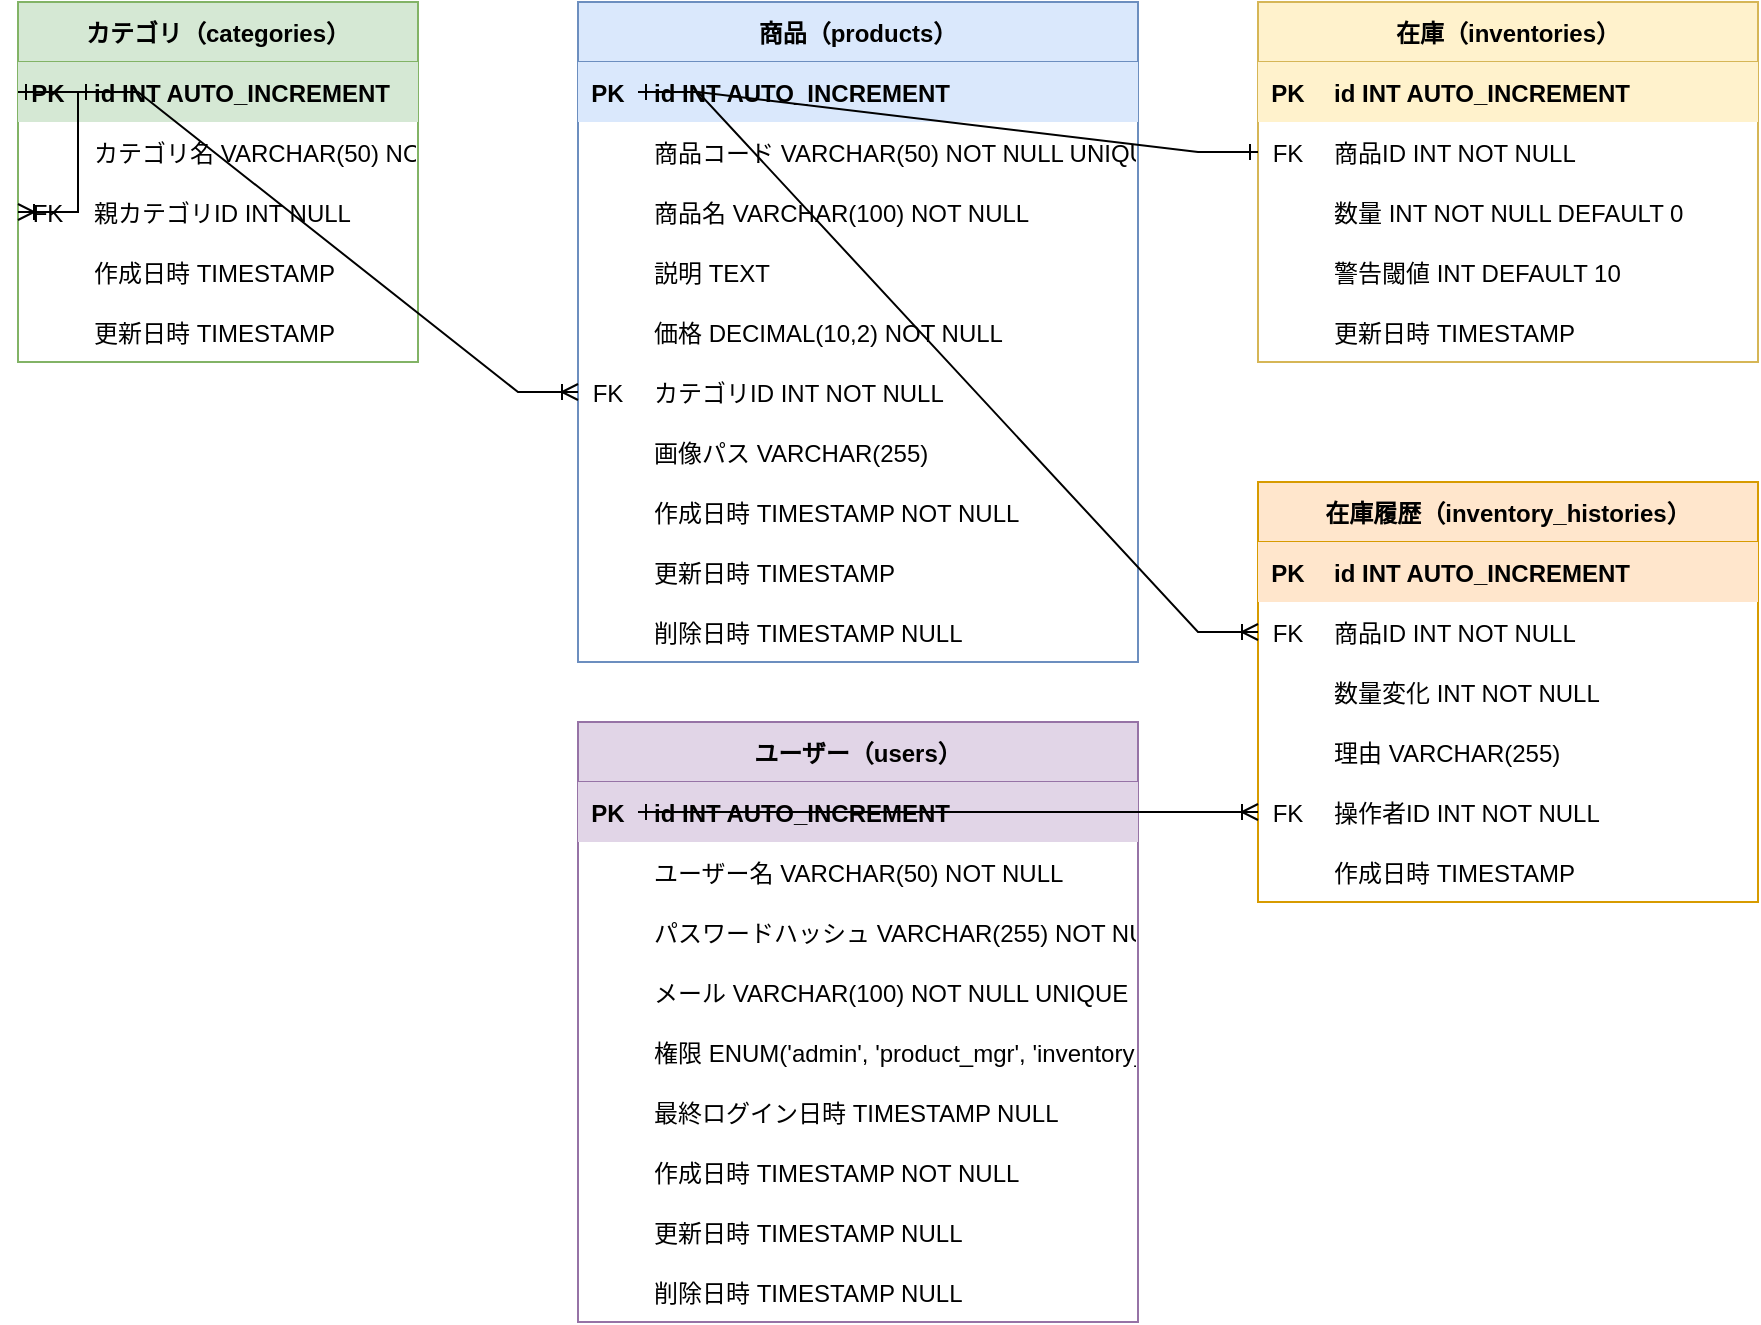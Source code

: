 <mxfile version="21.6.6">
  <diagram id="R2lEEEUBdFMjLlhIrx00" name="商品管理システム ER図">
    <mxGraphModel dx="1422" dy="800" grid="1" gridSize="10" guides="1" tooltips="1" connect="1" arrows="1" fold="1" page="1" pageScale="1" pageWidth="1169" pageHeight="827" math="0" shadow="0" extFonts="Permanent Marker^https://fonts.googleapis.com/css?family=Permanent+Marker">
      <root>
        <mxCell id="0" />
        <mxCell id="1" parent="0" />
        
        <!-- 商品テーブル -->
        <mxCell id="products" value="商品（products）" style="shape=table;startSize=30;container=1;collapsible=1;childLayout=tableLayout;fixedRows=1;rowLines=0;fontStyle=1;align=center;resizeLast=1;fillColor=#dae8fc;strokeColor=#6c8ebf;" parent="1" vertex="1">
          <mxGeometry x="360" y="80" width="280" height="330" as="geometry" />
        </mxCell>
        <mxCell id="products-pk" value="PK" style="shape=partialRectangle;connectable=0;fillColor=#dae8fc;top=0;left=0;bottom=0;right=0;fontStyle=1;overflow=hidden;strokeColor=#6c8ebf;" parent="products" vertex="1">
          <mxGeometry y="30" width="30" height="30" as="geometry" />
        </mxCell>
        <mxCell id="products-id" value="id INT AUTO_INCREMENT" style="shape=partialRectangle;connectable=0;fillColor=#dae8fc;top=0;left=0;bottom=0;right=0;align=left;spacingLeft=6;fontStyle=1;overflow=hidden;strokeColor=#6c8ebf;" parent="products" vertex="1">
          <mxGeometry x="30" y="30" width="250" height="30" as="geometry" />
        </mxCell>
        <mxCell id="products-code-row" value="" style="shape=partialRectangle;connectable=0;fillColor=none;top=0;left=0;bottom=0;right=0;overflow=hidden;" parent="products" vertex="1">
          <mxGeometry y="60" width="30" height="30" as="geometry" />
        </mxCell>
        <mxCell id="products-code" value="商品コード VARCHAR(50) NOT NULL UNIQUE" style="shape=partialRectangle;connectable=0;fillColor=none;top=0;left=0;bottom=0;right=0;align=left;spacingLeft=6;overflow=hidden;" parent="products" vertex="1">
          <mxGeometry x="30" y="60" width="250" height="30" as="geometry" />
        </mxCell>
        <mxCell id="products-name-row" value="" style="shape=partialRectangle;connectable=0;fillColor=none;top=0;left=0;bottom=0;right=0;overflow=hidden;" parent="products" vertex="1">
          <mxGeometry y="90" width="30" height="30" as="geometry" />
        </mxCell>
        <mxCell id="products-name" value="商品名 VARCHAR(100) NOT NULL" style="shape=partialRectangle;connectable=0;fillColor=none;top=0;left=0;bottom=0;right=0;align=left;spacingLeft=6;overflow=hidden;" parent="products" vertex="1">
          <mxGeometry x="30" y="90" width="250" height="30" as="geometry" />
        </mxCell>
        <mxCell id="products-desc-row" value="" style="shape=partialRectangle;connectable=0;fillColor=none;top=0;left=0;bottom=0;right=0;overflow=hidden;" parent="products" vertex="1">
          <mxGeometry y="120" width="30" height="30" as="geometry" />
        </mxCell>
        <mxCell id="products-desc" value="説明 TEXT" style="shape=partialRectangle;connectable=0;fillColor=none;top=0;left=0;bottom=0;right=0;align=left;spacingLeft=6;overflow=hidden;" parent="products" vertex="1">
          <mxGeometry x="30" y="120" width="250" height="30" as="geometry" />
        </mxCell>
        <mxCell id="products-price-row" value="" style="shape=partialRectangle;connectable=0;fillColor=none;top=0;left=0;bottom=0;right=0;overflow=hidden;" parent="products" vertex="1">
          <mxGeometry y="150" width="30" height="30" as="geometry" />
        </mxCell>
        <mxCell id="products-price" value="価格 DECIMAL(10,2) NOT NULL" style="shape=partialRectangle;connectable=0;fillColor=none;top=0;left=0;bottom=0;right=0;align=left;spacingLeft=6;overflow=hidden;" parent="products" vertex="1">
          <mxGeometry x="30" y="150" width="250" height="30" as="geometry" />
        </mxCell>
        <mxCell id="products-category-row" value="FK" style="shape=partialRectangle;connectable=0;fillColor=none;top=0;left=0;bottom=0;right=0;overflow=hidden;" parent="products" vertex="1">
          <mxGeometry y="180" width="30" height="30" as="geometry" />
        </mxCell>
        <mxCell id="products-category" value="カテゴリID INT NOT NULL" style="shape=partialRectangle;connectable=0;fillColor=none;top=0;left=0;bottom=0;right=0;align=left;spacingLeft=6;overflow=hidden;" parent="products" vertex="1">
          <mxGeometry x="30" y="180" width="250" height="30" as="geometry" />
        </mxCell>
        <mxCell id="products-image-row" value="" style="shape=partialRectangle;connectable=0;fillColor=none;top=0;left=0;bottom=0;right=0;overflow=hidden;" parent="products" vertex="1">
          <mxGeometry y="210" width="30" height="30" as="geometry" />
        </mxCell>
        <mxCell id="products-image" value="画像パス VARCHAR(255)" style="shape=partialRectangle;connectable=0;fillColor=none;top=0;left=0;bottom=0;right=0;align=left;spacingLeft=6;overflow=hidden;" parent="products" vertex="1">
          <mxGeometry x="30" y="210" width="250" height="30" as="geometry" />
        </mxCell>
        <mxCell id="products-created-row" value="" style="shape=partialRectangle;connectable=0;fillColor=none;top=0;left=0;bottom=0;right=0;overflow=hidden;" parent="products" vertex="1">
          <mxGeometry y="240" width="30" height="30" as="geometry" />
        </mxCell>
        <mxCell id="products-created" value="作成日時 TIMESTAMP NOT NULL" style="shape=partialRectangle;connectable=0;fillColor=none;top=0;left=0;bottom=0;right=0;align=left;spacingLeft=6;overflow=hidden;" parent="products" vertex="1">
          <mxGeometry x="30" y="240" width="250" height="30" as="geometry" />
        </mxCell>
        <mxCell id="products-updated-row" value="" style="shape=partialRectangle;connectable=0;fillColor=none;top=0;left=0;bottom=0;right=0;overflow=hidden;" parent="products" vertex="1">
          <mxGeometry y="270" width="30" height="30" as="geometry" />
        </mxCell>
        <mxCell id="products-updated" value="更新日時 TIMESTAMP" style="shape=partialRectangle;connectable=0;fillColor=none;top=0;left=0;bottom=0;right=0;align=left;spacingLeft=6;overflow=hidden;" parent="products" vertex="1">
          <mxGeometry x="30" y="270" width="250" height="30" as="geometry" />
        </mxCell>
        <mxCell id="products-deleted-row" value="" style="shape=partialRectangle;connectable=0;fillColor=none;top=0;left=0;bottom=0;right=0;overflow=hidden;" parent="products" vertex="1">
          <mxGeometry y="300" width="30" height="30" as="geometry" />
        </mxCell>
        <mxCell id="products-deleted" value="削除日時 TIMESTAMP NULL" style="shape=partialRectangle;connectable=0;fillColor=none;top=0;left=0;bottom=0;right=0;align=left;spacingLeft=6;overflow=hidden;" parent="products" vertex="1">
          <mxGeometry x="30" y="300" width="250" height="30" as="geometry" />
        </mxCell>
        
        <!-- カテゴリテーブル -->
        <mxCell id="categories" value="カテゴリ（categories）" style="shape=table;startSize=30;container=1;collapsible=1;childLayout=tableLayout;fixedRows=1;rowLines=0;fontStyle=1;align=center;resizeLast=1;fillColor=#d5e8d4;strokeColor=#82b366;" parent="1" vertex="1">
          <mxGeometry x="80" y="80" width="200" height="180" as="geometry" />
        </mxCell>
        <mxCell id="categories-pk" value="PK" style="shape=partialRectangle;connectable=0;fillColor=#d5e8d4;top=0;left=0;bottom=0;right=0;fontStyle=1;overflow=hidden;strokeColor=#82b366;" parent="categories" vertex="1">
          <mxGeometry y="30" width="30" height="30" as="geometry" />
        </mxCell>
        <mxCell id="categories-id" value="id INT AUTO_INCREMENT" style="shape=partialRectangle;connectable=0;fillColor=#d5e8d4;top=0;left=0;bottom=0;right=0;align=left;spacingLeft=6;fontStyle=1;overflow=hidden;strokeColor=#82b366;" parent="categories" vertex="1">
          <mxGeometry x="30" y="30" width="170" height="30" as="geometry" />
        </mxCell>
        <mxCell id="categories-name-row" value="" style="shape=partialRectangle;connectable=0;fillColor=none;top=0;left=0;bottom=0;right=0;overflow=hidden;" parent="categories" vertex="1">
          <mxGeometry y="60" width="30" height="30" as="geometry" />
        </mxCell>
        <mxCell id="categories-name" value="カテゴリ名 VARCHAR(50) NOT NULL" style="shape=partialRectangle;connectable=0;fillColor=none;top=0;left=0;bottom=0;right=0;align=left;spacingLeft=6;overflow=hidden;" parent="categories" vertex="1">
          <mxGeometry x="30" y="60" width="170" height="30" as="geometry" />
        </mxCell>
        <mxCell id="categories-parent-row" value="FK" style="shape=partialRectangle;connectable=0;fillColor=none;top=0;left=0;bottom=0;right=0;overflow=hidden;" parent="categories" vertex="1">
          <mxGeometry y="90" width="30" height="30" as="geometry" />
        </mxCell>
        <mxCell id="categories-parent" value="親カテゴリID INT NULL" style="shape=partialRectangle;connectable=0;fillColor=none;top=0;left=0;bottom=0;right=0;align=left;spacingLeft=6;overflow=hidden;" parent="categories" vertex="1">
          <mxGeometry x="30" y="90" width="170" height="30" as="geometry" />
        </mxCell>
        <mxCell id="categories-created-row" value="" style="shape=partialRectangle;connectable=0;fillColor=none;top=0;left=0;bottom=0;right=0;overflow=hidden;" parent="categories" vertex="1">
          <mxGeometry y="120" width="30" height="30" as="geometry" />
        </mxCell>
        <mxCell id="categories-created" value="作成日時 TIMESTAMP" style="shape=partialRectangle;connectable=0;fillColor=none;top=0;left=0;bottom=0;right=0;align=left;spacingLeft=6;overflow=hidden;" parent="categories" vertex="1">
          <mxGeometry x="30" y="120" width="170" height="30" as="geometry" />
        </mxCell>
        <mxCell id="categories-updated-row" value="" style="shape=partialRectangle;connectable=0;fillColor=none;top=0;left=0;bottom=0;right=0;overflow=hidden;" parent="categories" vertex="1">
          <mxGeometry y="150" width="30" height="30" as="geometry" />
        </mxCell>
        <mxCell id="categories-updated" value="更新日時 TIMESTAMP" style="shape=partialRectangle;connectable=0;fillColor=none;top=0;left=0;bottom=0;right=0;align=left;spacingLeft=6;overflow=hidden;" parent="categories" vertex="1">
          <mxGeometry x="30" y="150" width="170" height="30" as="geometry" />
        </mxCell>
        
        <!-- 在庫テーブル -->
        <mxCell id="inventories" value="在庫（inventories）" style="shape=table;startSize=30;container=1;collapsible=1;childLayout=tableLayout;fixedRows=1;rowLines=0;fontStyle=1;align=center;resizeLast=1;fillColor=#fff2cc;strokeColor=#d6b656;" parent="1" vertex="1">
          <mxGeometry x="700" y="80" width="250" height="180" as="geometry" />
        </mxCell>
        <mxCell id="inventories-pk" value="PK" style="shape=partialRectangle;connectable=0;fillColor=#fff2cc;top=0;left=0;bottom=0;right=0;fontStyle=1;overflow=hidden;strokeColor=#d6b656;" parent="inventories" vertex="1">
          <mxGeometry y="30" width="30" height="30" as="geometry" />
        </mxCell>
        <mxCell id="inventories-id" value="id INT AUTO_INCREMENT" style="shape=partialRectangle;connectable=0;fillColor=#fff2cc;top=0;left=0;bottom=0;right=0;align=left;spacingLeft=6;fontStyle=1;overflow=hidden;strokeColor=#d6b656;" parent="inventories" vertex="1">
          <mxGeometry x="30" y="30" width="220" height="30" as="geometry" />
        </mxCell>
        <mxCell id="inventories-product-row" value="FK" style="shape=partialRectangle;connectable=0;fillColor=none;top=0;left=0;bottom=0;right=0;overflow=hidden;" parent="inventories" vertex="1">
          <mxGeometry y="60" width="30" height="30" as="geometry" />
        </mxCell>
        <mxCell id="inventories-product" value="商品ID INT NOT NULL" style="shape=partialRectangle;connectable=0;fillColor=none;top=0;left=0;bottom=0;right=0;align=left;spacingLeft=6;overflow=hidden;" parent="inventories" vertex="1">
          <mxGeometry x="30" y="60" width="220" height="30" as="geometry" />
        </mxCell>
        <mxCell id="inventories-qty-row" value="" style="shape=partialRectangle;connectable=0;fillColor=none;top=0;left=0;bottom=0;right=0;overflow=hidden;" parent="inventories" vertex="1">
          <mxGeometry y="90" width="30" height="30" as="geometry" />
        </mxCell>
        <mxCell id="inventories-qty" value="数量 INT NOT NULL DEFAULT 0" style="shape=partialRectangle;connectable=0;fillColor=none;top=0;left=0;bottom=0;right=0;align=left;spacingLeft=6;overflow=hidden;" parent="inventories" vertex="1">
          <mxGeometry x="30" y="90" width="220" height="30" as="geometry" />
        </mxCell>
        <mxCell id="inventories-alert-row" value="" style="shape=partialRectangle;connectable=0;fillColor=none;top=0;left=0;bottom=0;right=0;overflow=hidden;" parent="inventories" vertex="1">
          <mxGeometry y="120" width="30" height="30" as="geometry" />
        </mxCell>
        <mxCell id="inventories-alert" value="警告閾値 INT DEFAULT 10" style="shape=partialRectangle;connectable=0;fillColor=none;top=0;left=0;bottom=0;right=0;align=left;spacingLeft=6;overflow=hidden;" parent="inventories" vertex="1">
          <mxGeometry x="30" y="120" width="220" height="30" as="geometry" />
        </mxCell>
        <mxCell id="inventories-created-row" value="" style="shape=partialRectangle;connectable=0;fillColor=none;top=0;left=0;bottom=0;right=0;overflow=hidden;" parent="inventories" vertex="1">
          <mxGeometry y="150" width="30" height="30" as="geometry" />
        </mxCell>
        <mxCell id="inventories-created" value="更新日時 TIMESTAMP" style="shape=partialRectangle;connectable=0;fillColor=none;top=0;left=0;bottom=0;right=0;align=left;spacingLeft=6;overflow=hidden;" parent="inventories" vertex="1">
          <mxGeometry x="30" y="150" width="220" height="30" as="geometry" />
        </mxCell>
        
        <!-- 在庫履歴テーブル -->
        <mxCell id="inventory_histories" value="在庫履歴（inventory_histories）" style="shape=table;startSize=30;container=1;collapsible=1;childLayout=tableLayout;fixedRows=1;rowLines=0;fontStyle=1;align=center;resizeLast=1;fillColor=#ffe6cc;strokeColor=#d79b00;" parent="1" vertex="1">
          <mxGeometry x="700" y="320" width="250" height="210" as="geometry" />
        </mxCell>
        <mxCell id="inventory_histories-pk" value="PK" style="shape=partialRectangle;connectable=0;fillColor=#ffe6cc;top=0;left=0;bottom=0;right=0;fontStyle=1;overflow=hidden;strokeColor=#d79b00;" parent="inventory_histories" vertex="1">
          <mxGeometry y="30" width="30" height="30" as="geometry" />
        </mxCell>
        <mxCell id="inventory_histories-id" value="id INT AUTO_INCREMENT" style="shape=partialRectangle;connectable=0;fillColor=#ffe6cc;top=0;left=0;bottom=0;right=0;align=left;spacingLeft=6;fontStyle=1;overflow=hidden;strokeColor=#d79b00;" parent="inventory_histories" vertex="1">
          <mxGeometry x="30" y="30" width="220" height="30" as="geometry" />
        </mxCell>
        <mxCell id="inventory_histories-product-row" value="FK" style="shape=partialRectangle;connectable=0;fillColor=none;top=0;left=0;bottom=0;right=0;overflow=hidden;" parent="inventory_histories" vertex="1">
          <mxGeometry y="60" width="30" height="30" as="geometry" />
        </mxCell>
        <mxCell id="inventory_histories-product" value="商品ID INT NOT NULL" style="shape=partialRectangle;connectable=0;fillColor=none;top=0;left=0;bottom=0;right=0;align=left;spacingLeft=6;overflow=hidden;" parent="inventory_histories" vertex="1">
          <mxGeometry x="30" y="60" width="220" height="30" as="geometry" />
        </mxCell>
        <mxCell id="inventory_histories-qty-row" value="" style="shape=partialRectangle;connectable=0;fillColor=none;top=0;left=0;bottom=0;right=0;overflow=hidden;" parent="inventory_histories" vertex="1">
          <mxGeometry y="90" width="30" height="30" as="geometry" />
        </mxCell>
        <mxCell id="inventory_histories-qty" value="数量変化 INT NOT NULL" style="shape=partialRectangle;connectable=0;fillColor=none;top=0;left=0;bottom=0;right=0;align=left;spacingLeft=6;overflow=hidden;" parent="inventory_histories" vertex="1">
          <mxGeometry x="30" y="90" width="220" height="30" as="geometry" />
        </mxCell>
        <mxCell id="inventory_histories-reason-row" value="" style="shape=partialRectangle;connectable=0;fillColor=none;top=0;left=0;bottom=0;right=0;overflow=hidden;" parent="inventory_histories" vertex="1">
          <mxGeometry y="120" width="30" height="30" as="geometry" />
        </mxCell>
        <mxCell id="inventory_histories-reason" value="理由 VARCHAR(255)" style="shape=partialRectangle;connectable=0;fillColor=none;top=0;left=0;bottom=0;right=0;align=left;spacingLeft=6;overflow=hidden;" parent="inventory_histories" vertex="1">
          <mxGeometry x="30" y="120" width="220" height="30" as="geometry" />
        </mxCell>
        <mxCell id="inventory_histories-operated-row" value="FK" style="shape=partialRectangle;connectable=0;fillColor=none;top=0;left=0;bottom=0;right=0;overflow=hidden;" parent="inventory_histories" vertex="1">
          <mxGeometry y="150" width="30" height="30" as="geometry" />
        </mxCell>
        <mxCell id="inventory_histories-operated" value="操作者ID INT NOT NULL" style="shape=partialRectangle;connectable=0;fillColor=none;top=0;left=0;bottom=0;right=0;align=left;spacingLeft=6;overflow=hidden;" parent="inventory_histories" vertex="1">
          <mxGeometry x="30" y="150" width="220" height="30" as="geometry" />
        </mxCell>
        <mxCell id="inventory_histories-created-row" value="" style="shape=partialRectangle;connectable=0;fillColor=none;top=0;left=0;bottom=0;right=0;overflow=hidden;" parent="inventory_histories" vertex="1">
          <mxGeometry y="180" width="30" height="30" as="geometry" />
        </mxCell>
        <mxCell id="inventory_histories-created" value="作成日時 TIMESTAMP" style="shape=partialRectangle;connectable=0;fillColor=none;top=0;left=0;bottom=0;right=0;align=left;spacingLeft=6;overflow=hidden;" parent="inventory_histories" vertex="1">
          <mxGeometry x="30" y="180" width="220" height="30" as="geometry" />
        </mxCell>
        
        <!-- ユーザーテーブル -->
        <mxCell id="users" value="ユーザー（users）" style="shape=table;startSize=30;container=1;collapsible=1;childLayout=tableLayout;fixedRows=1;rowLines=0;fontStyle=1;align=center;resizeLast=1;fillColor=#e1d5e7;strokeColor=#9673a6;" parent="1" vertex="1">
          <mxGeometry x="360" y="440" width="280" height="300" as="geometry" />
        </mxCell>
        <mxCell id="users-pk" value="PK" style="shape=partialRectangle;connectable=0;fillColor=#e1d5e7;top=0;left=0;bottom=0;right=0;fontStyle=1;overflow=hidden;strokeColor=#9673a6;" parent="users" vertex="1">
          <mxGeometry y="30" width="30" height="30" as="geometry" />
        </mxCell>
        <mxCell id="users-id" value="id INT AUTO_INCREMENT" style="shape=partialRectangle;connectable=0;fillColor=#e1d5e7;top=0;left=0;bottom=0;right=0;align=left;spacingLeft=6;fontStyle=1;overflow=hidden;strokeColor=#9673a6;" parent="users" vertex="1">
          <mxGeometry x="30" y="30" width="250" height="30" as="geometry" />
        </mxCell>
        <mxCell id="users-username-row" value="" style="shape=partialRectangle;connectable=0;fillColor=none;top=0;left=0;bottom=0;right=0;overflow=hidden;" parent="users" vertex="1">
          <mxGeometry y="60" width="30" height="30" as="geometry" />
        </mxCell>
        <mxCell id="users-username" value="ユーザー名 VARCHAR(50) NOT NULL" style="shape=partialRectangle;connectable=0;fillColor=none;top=0;left=0;bottom=0;right=0;align=left;spacingLeft=6;overflow=hidden;" parent="users" vertex="1">
          <mxGeometry x="30" y="60" width="250" height="30" as="geometry" />
        </mxCell>
        <mxCell id="users-pass-row" value="" style="shape=partialRectangle;connectable=0;fillColor=none;top=0;left=0;bottom=0;right=0;overflow=hidden;" parent="users" vertex="1">
          <mxGeometry y="90" width="30" height="30" as="geometry" />
        </mxCell>
        <mxCell id="users-pass" value="パスワードハッシュ VARCHAR(255) NOT NULL" style="shape=partialRectangle;connectable=0;fillColor=none;top=0;left=0;bottom=0;right=0;align=left;spacingLeft=6;overflow=hidden;" parent="users" vertex="1">
          <mxGeometry x="30" y="90" width="250" height="30" as="geometry" />
        </mxCell>
        <mxCell id="users-email-row" value="" style="shape=partialRectangle;connectable=0;fillColor=none;top=0;left=0;bottom=0;right=0;overflow=hidden;" parent="users" vertex="1">
          <mxGeometry y="120" width="30" height="30" as="geometry" />
        </mxCell>
        <mxCell id="users-email" value="メール VARCHAR(100) NOT NULL UNIQUE" style="shape=partialRectangle;connectable=0;fillColor=none;top=0;left=0;bottom=0;right=0;align=left;spacingLeft=6;overflow=hidden;" parent="users" vertex="1">
          <mxGeometry x="30" y="120" width="250" height="30" as="geometry" />
        </mxCell>
        <mxCell id="users-role-row" value="" style="shape=partialRectangle;connectable=0;fillColor=none;top=0;left=0;bottom=0;right=0;overflow=hidden;" parent="users" vertex="1">
          <mxGeometry y="150" width="30" height="30" as="geometry" />
        </mxCell>
        <mxCell id="users-role" value="権限 ENUM('admin', 'product_mgr', 'inventory_mgr', 'viewer') NOT NULL" style="shape=partialRectangle;connectable=0;fillColor=none;top=0;left=0;bottom=0;right=0;align=left;spacingLeft=6;overflow=hidden;" parent="users" vertex="1">
          <mxGeometry x="30" y="150" width="250" height="30" as="geometry" />
        </mxCell>
        <mxCell id="users-last-login-row" value="" style="shape=partialRectangle;connectable=0;fillColor=none;top=0;left=0;bottom=0;right=0;overflow=hidden;" parent="users" vertex="1">
          <mxGeometry y="180" width="30" height="30" as="geometry" />
        </mxCell>
        <mxCell id="users-last-login" value="最終ログイン日時 TIMESTAMP NULL" style="shape=partialRectangle;connectable=0;fillColor=none;top=0;left=0;bottom=0;right=0;align=left;spacingLeft=6;overflow=hidden;" parent="users" vertex="1">
          <mxGeometry x="30" y="180" width="250" height="30" as="geometry" />
        </mxCell>
        <mxCell id="users-created-row" value="" style="shape=partialRectangle;connectable=0;fillColor=none;top=0;left=0;bottom=0;right=0;overflow=hidden;" parent="users" vertex="1">
          <mxGeometry y="210" width="30" height="30" as="geometry" />
        </mxCell>
        <mxCell id="users-created" value="作成日時 TIMESTAMP NOT NULL" style="shape=partialRectangle;connectable=0;fillColor=none;top=0;left=0;bottom=0;right=0;align=left;spacingLeft=6;overflow=hidden;" parent="users" vertex="1">
          <mxGeometry x="30" y="210" width="250" height="30" as="geometry" />
        </mxCell>
        <mxCell id="users-updated-row" value="" style="shape=partialRectangle;connectable=0;fillColor=none;top=0;left=0;bottom=0;right=0;overflow=hidden;" parent="users" vertex="1">
          <mxGeometry y="240" width="30" height="30" as="geometry" />
        </mxCell>
        <mxCell id="users-updated" value="更新日時 TIMESTAMP NULL" style="shape=partialRectangle;connectable=0;fillColor=none;top=0;left=0;bottom=0;right=0;align=left;spacingLeft=6;overflow=hidden;" parent="users" vertex="1">
          <mxGeometry x="30" y="240" width="250" height="30" as="geometry" />
        </mxCell>
        <mxCell id="users-deleted-row" value="" style="shape=partialRectangle;connectable=0;fillColor=none;top=0;left=0;bottom=0;right=0;overflow=hidden;" parent="users" vertex="1">
          <mxGeometry y="270" width="30" height="30" as="geometry" />
        </mxCell>
        <mxCell id="users-deleted" value="削除日時 TIMESTAMP NULL" style="shape=partialRectangle;connectable=0;fillColor=none;top=0;left=0;bottom=0;right=0;align=left;spacingLeft=6;overflow=hidden;" parent="users" vertex="1">
          <mxGeometry x="30" y="270" width="250" height="30" as="geometry" />
        </mxCell>
        
        <!-- リレーションシップ -->
        <!-- カテゴリ 自己参照（親子関係） -->
        <mxCell id="cat-self-rel" value="" style="edgeStyle=entityRelationEdgeStyle;fontSize=12;html=1;endArrow=ERoneToMany;startArrow=ERone;rounded=0;entryX=0;entryY=0.5;entryDx=0;entryDy=0;exitX=0;exitY=0.5;exitDx=0;exitDy=0;startFill=0;endFill=0;" parent="1" source="categories-pk" target="categories-parent-row" edge="1">
          <mxGeometry width="100" height="100" relative="1" as="geometry">
            <mxPoint x="40" y="120" as="sourcePoint" />
            <mxPoint x="40" y="220" as="targetPoint" />
            <Array as="points">
              <mxPoint x="60" y="160" />
            </Array>
          </mxGeometry>
        </mxCell>
        
        <!-- カテゴリと商品 -->
        <mxCell id="cat-prod-rel" value="" style="edgeStyle=entityRelationEdgeStyle;fontSize=12;html=1;endArrow=ERoneToMany;startArrow=ERone;rounded=0;entryX=0;entryY=0.5;entryDx=0;entryDy=0;exitX=1;exitY=0.5;exitDx=0;exitDy=0;startFill=0;endFill=0;" parent="1" source="categories-pk" target="products-category-row" edge="1">
          <mxGeometry width="100" height="100" relative="1" as="geometry">
            <mxPoint x="290" y="110" as="sourcePoint" />
            <mxPoint x="390" y="10" as="targetPoint" />
          </mxGeometry>
        </mxCell>
        
        <!-- 商品と在庫 -->
        <mxCell id="prod-inv-rel" value="" style="edgeStyle=entityRelationEdgeStyle;fontSize=12;html=1;endArrow=ERone;startArrow=ERone;rounded=0;entryX=0;entryY=0.5;entryDx=0;entryDy=0;exitX=1;exitY=0.5;exitDx=0;exitDy=0;startFill=0;endFill=0;" parent="1" source="products-pk" target="inventories-product-row" edge="1">
          <mxGeometry width="100" height="100" relative="1" as="geometry">
            <mxPoint x="620" y="110" as="sourcePoint" />
            <mxPoint x="720" y="10" as="targetPoint" />
          </mxGeometry>
        </mxCell>
        
        <!-- 商品と在庫履歴 -->
        <mxCell id="prod-invhist-rel" value="" style="edgeStyle=entityRelationEdgeStyle;fontSize=12;html=1;endArrow=ERoneToMany;startArrow=ERone;rounded=0;entryX=0;entryY=0.5;entryDx=0;entryDy=0;exitX=1;exitY=0.5;exitDx=0;exitDy=0;startFill=0;endFill=0;" parent="1" source="products-pk" target="inventory_histories-product-row" edge="1">
          <mxGeometry width="100" height="100" relative="1" as="geometry">
            <mxPoint x="620" y="345" as="sourcePoint" />
            <mxPoint x="720" y="245" as="targetPoint" />
          </mxGeometry>
        </mxCell>
        
        <!-- ユーザーと在庫履歴 -->
        <mxCell id="user-invhist-rel" value="" style="edgeStyle=entityRelationEdgeStyle;fontSize=12;html=1;endArrow=ERoneToMany;startArrow=ERone;rounded=0;entryX=0;entryY=0.5;entryDx=0;entryDy=0;exitX=1;exitY=0.5;exitDx=0;exitDy=0;startFill=0;endFill=0;" parent="1" source="users-pk" target="inventory_histories-operated-row" edge="1">
          <mxGeometry width="100" height="100" relative="1" as="geometry">
            <mxPoint x="620" y="470" as="sourcePoint" />
            <mxPoint x="720" y="370" as="targetPoint" />
          </mxGeometry>
        </mxCell>
      </root>
    </mxGraphModel>
  </diagram>
</mxfile>